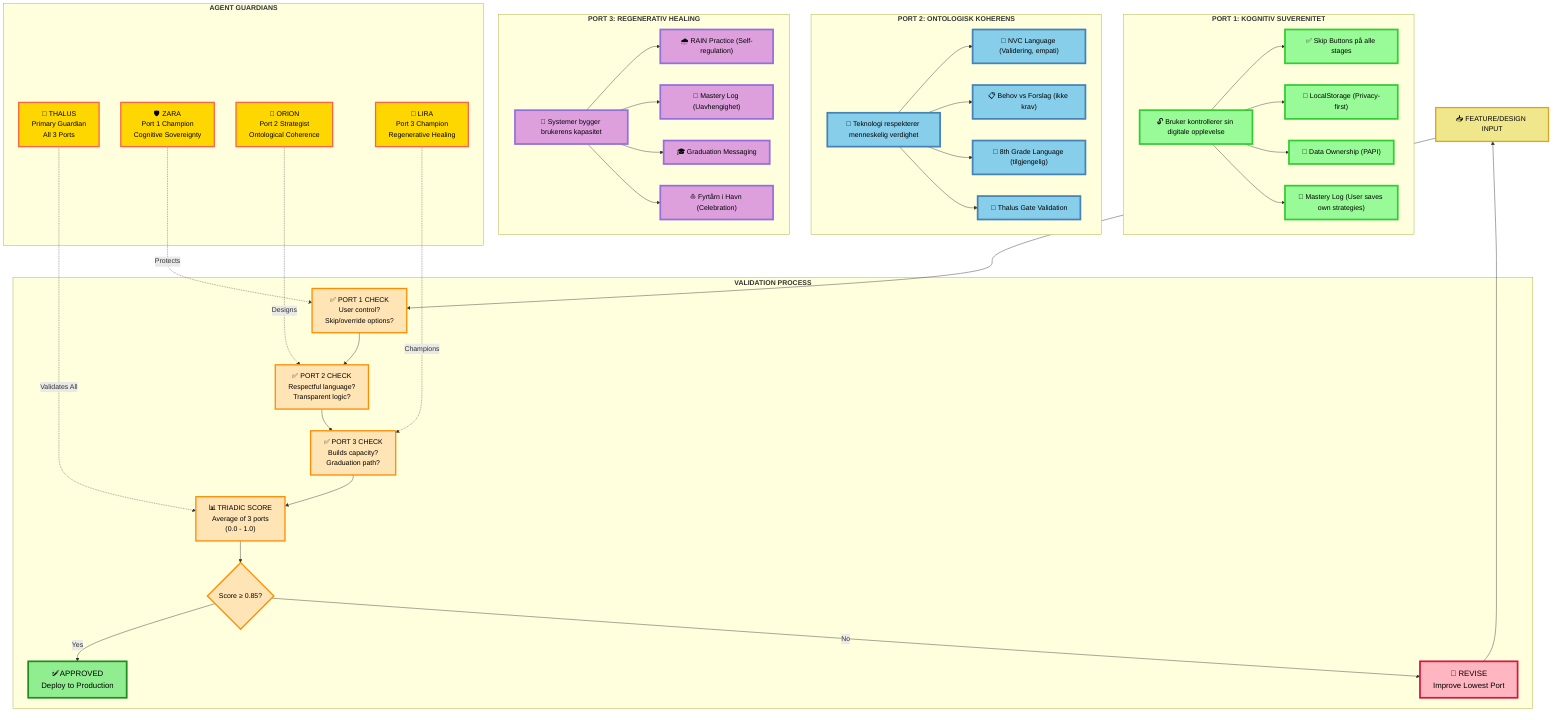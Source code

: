 graph TB
    Input["📥 FEATURE/DESIGN INPUT"]

    subgraph PORT1["<b>PORT 1: KOGNITIV SUVERENITET</b>"]
        P1["🔓 Bruker kontrollerer sin digitale opplevelse"]
        P1_Ex1["✅ Skip Buttons på alle stages"]
        P1_Ex2["💾 LocalStorage (Privacy-first)"]
        P1_Ex3["🔐 Data Ownership (PAPI)"]
        P1_Ex4["📝 Mastery Log (User saves own strategies)"]
    end

    subgraph PORT2["<b>PORT 2: ONTOLOGISK KOHERENS</b>"]
        P2["🧠 Teknologi respekterer menneskelig verdighet"]
        P2_Ex1["💚 NVC Language (Validering, empati)"]
        P2_Ex2["📋 Behov vs Forslag (ikke krav)"]
        P2_Ex3["📖 8th Grade Language (tilgjengelig)"]
        P2_Ex4["🔱 Thalus Gate Validation"]
    end

    subgraph PORT3["<b>PORT 3: REGENERATIV HEALING</b>"]
        P3["🌱 Systemer bygger brukerens kapasitet"]
        P3_Ex1["🌧️ RAIN Practice (Self-regulation)"]
        P3_Ex2["📝 Mastery Log (Uavhengighet)"]
        P3_Ex3["🎓 Graduation Messaging"]
        P3_Ex4["⛵ Fyrtårn i Havn (Celebration)"]
    end

    subgraph VALIDATION["<b>VALIDATION PROCESS</b>"]
        Check1["✅ PORT 1 CHECK<br/>User control?<br/>Skip/override options?"]
        Check2["✅ PORT 2 CHECK<br/>Respectful language?<br/>Transparent logic?"]
        Check3["✅ PORT 3 CHECK<br/>Builds capacity?<br/>Graduation path?"]
        Score["📊 TRIADIC SCORE<br/>Average of 3 ports<br/>(0.0 - 1.0)"]
        Decision{"Score ≥ 0.85?"}
        Approve["✅ APPROVED<br/>Deploy to Production"]
        Revise["🔄 REVISE<br/>Improve Lowest Port"]
    end

    subgraph AGENTS["<b>AGENT GUARDIANS</b>"]
        Thalus["🔱 THALUS<br/>Primary Guardian<br/>All 3 Ports"]
        Zara["🛡️ ZARA<br/>Port 1 Champion<br/>Cognitive Sovereignty"]
        Orion["🌟 ORION<br/>Port 2 Strategist<br/>Ontological Coherence"]
        Lira["💚 LIRA<br/>Port 3 Champion<br/>Regenerative Healing"]
    end

    %% Input to Validation
    Input --> Check1
    Check1 --> Check2
    Check2 --> Check3
    Check3 --> Score
    Score --> Decision
    Decision -->|"Yes"| Approve
    Decision -->|"No"| Revise
    Revise --> Input

    %% Ports to Examples
    P1 --> P1_Ex1
    P1 --> P1_Ex2
    P1 --> P1_Ex3
    P1 --> P1_Ex4

    P2 --> P2_Ex1
    P2 --> P2_Ex2
    P2 --> P2_Ex3
    P2 --> P2_Ex4

    P3 --> P3_Ex1
    P3 --> P3_Ex2
    P3 --> P3_Ex3
    P3 --> P3_Ex4

    %% Agents to Checks
    Thalus -.->|"Validates All"| Score
    Zara -.->|"Protects"| Check1
    Orion -.->|"Designs"| Check2
    Lira -.->|"Champions"| Check3

    %% Styling
    classDef port1Style fill:#98FB98,stroke:#32CD32,stroke-width:4px,color:#000,font-size:16px
    classDef port2Style fill:#87CEEB,stroke:#4682B4,stroke-width:4px,color:#000,font-size:16px
    classDef port3Style fill:#DDA0DD,stroke:#9370DB,stroke-width:4px,color:#000,font-size:16px
    classDef validStyle fill:#FFE4B5,stroke:#FF8C00,stroke-width:3px,color:#000,font-size:16px
    classDef agentStyle fill:#FFD700,stroke:#FF6347,stroke-width:3px,color:#000,font-size:16px
    classDef approveStyle fill:#90EE90,stroke:#228B22,stroke-width:4px,color:#000,font-size:18px
    classDef reviseStyle fill:#FFB6C1,stroke:#DC143C,stroke-width:4px,color:#000,font-size:18px
    classDef inputStyle fill:#F0E68C,stroke:#DAA520,stroke-width:3px,color:#000,font-size:16px

    class P1,P1_Ex1,P1_Ex2,P1_Ex3,P1_Ex4 port1Style
    class P2,P2_Ex1,P2_Ex2,P2_Ex3,P2_Ex4 port2Style
    class P3,P3_Ex1,P3_Ex2,P3_Ex3,P3_Ex4 port3Style
    class Check1,Check2,Check3,Score,Decision validStyle
    class Thalus,Zara,Orion,Lira agentStyle
    class Approve approveStyle
    class Revise reviseStyle
    class Input inputStyle